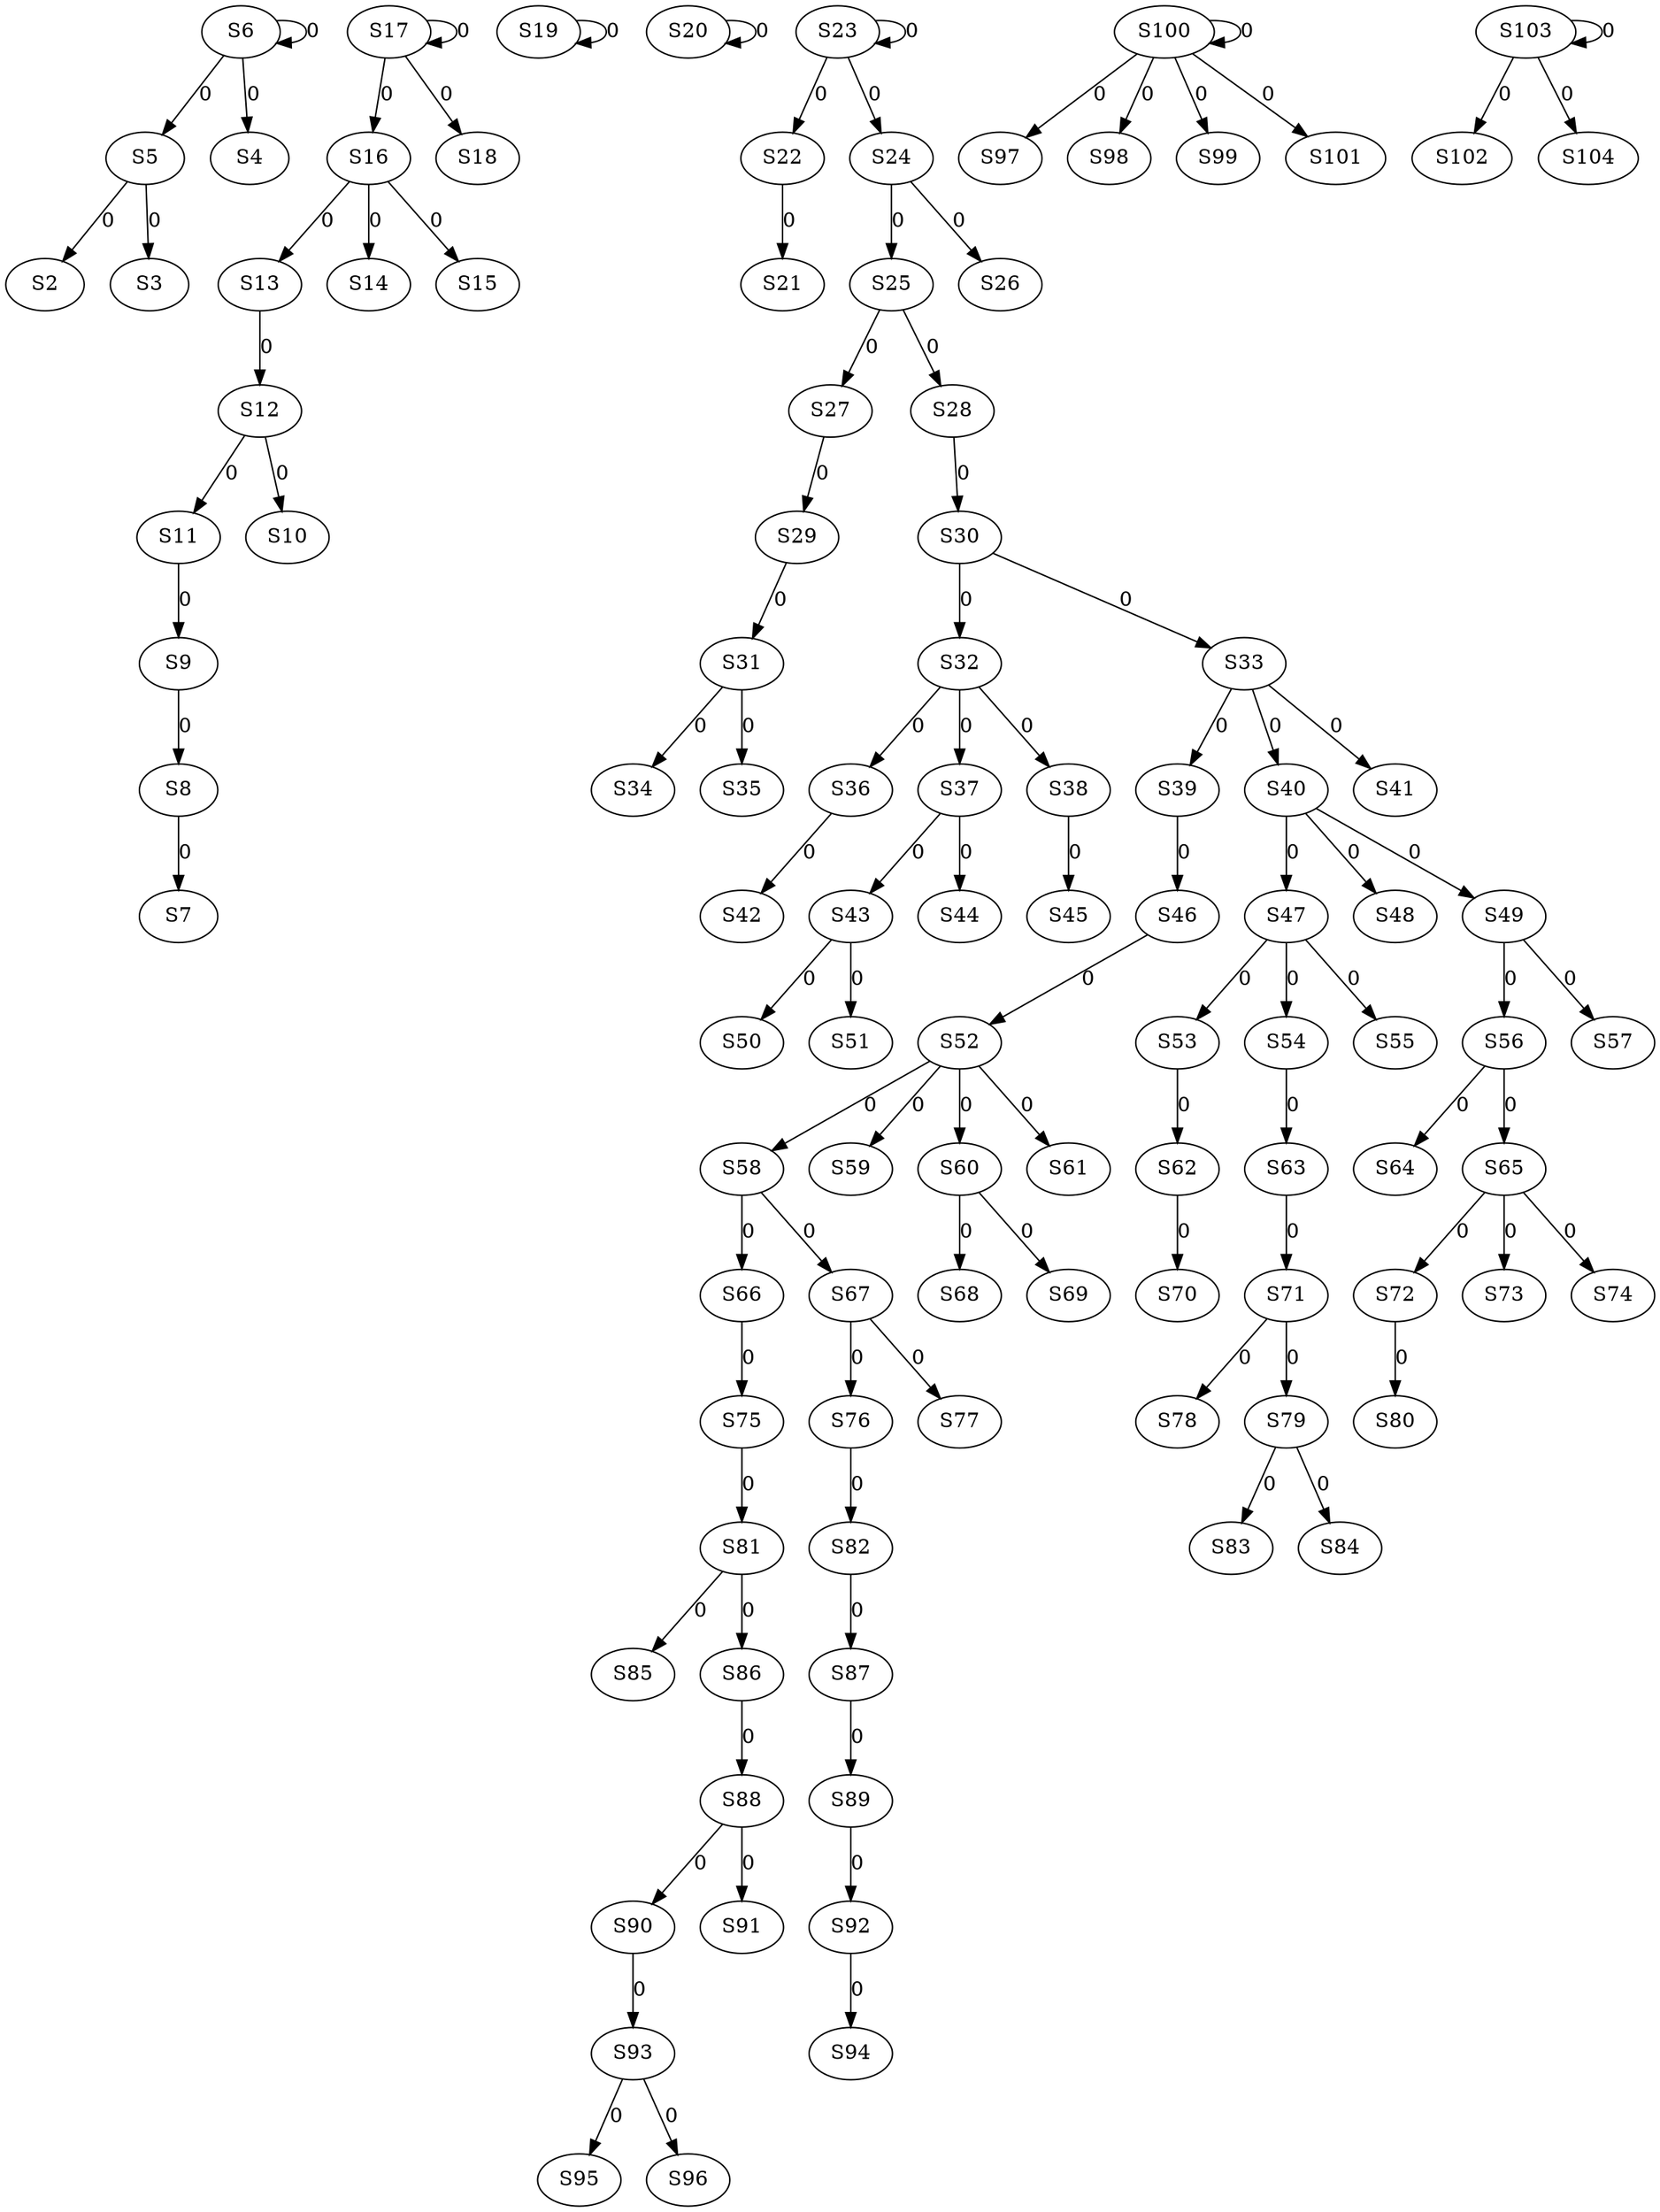 strict digraph {
	S5 -> S2 [ label = 0 ];
	S5 -> S3 [ label = 0 ];
	S6 -> S4 [ label = 0 ];
	S6 -> S5 [ label = 0 ];
	S6 -> S6 [ label = 0 ];
	S8 -> S7 [ label = 0 ];
	S9 -> S8 [ label = 0 ];
	S11 -> S9 [ label = 0 ];
	S12 -> S10 [ label = 0 ];
	S12 -> S11 [ label = 0 ];
	S13 -> S12 [ label = 0 ];
	S16 -> S13 [ label = 0 ];
	S16 -> S14 [ label = 0 ];
	S16 -> S15 [ label = 0 ];
	S17 -> S16 [ label = 0 ];
	S17 -> S17 [ label = 0 ];
	S17 -> S18 [ label = 0 ];
	S19 -> S19 [ label = 0 ];
	S20 -> S20 [ label = 0 ];
	S22 -> S21 [ label = 0 ];
	S23 -> S22 [ label = 0 ];
	S23 -> S23 [ label = 0 ];
	S23 -> S24 [ label = 0 ];
	S24 -> S25 [ label = 0 ];
	S24 -> S26 [ label = 0 ];
	S25 -> S27 [ label = 0 ];
	S25 -> S28 [ label = 0 ];
	S27 -> S29 [ label = 0 ];
	S28 -> S30 [ label = 0 ];
	S29 -> S31 [ label = 0 ];
	S30 -> S32 [ label = 0 ];
	S30 -> S33 [ label = 0 ];
	S31 -> S34 [ label = 0 ];
	S31 -> S35 [ label = 0 ];
	S32 -> S36 [ label = 0 ];
	S32 -> S37 [ label = 0 ];
	S32 -> S38 [ label = 0 ];
	S33 -> S39 [ label = 0 ];
	S33 -> S40 [ label = 0 ];
	S33 -> S41 [ label = 0 ];
	S36 -> S42 [ label = 0 ];
	S37 -> S43 [ label = 0 ];
	S37 -> S44 [ label = 0 ];
	S38 -> S45 [ label = 0 ];
	S39 -> S46 [ label = 0 ];
	S40 -> S47 [ label = 0 ];
	S40 -> S48 [ label = 0 ];
	S40 -> S49 [ label = 0 ];
	S43 -> S50 [ label = 0 ];
	S43 -> S51 [ label = 0 ];
	S46 -> S52 [ label = 0 ];
	S47 -> S53 [ label = 0 ];
	S47 -> S54 [ label = 0 ];
	S47 -> S55 [ label = 0 ];
	S49 -> S56 [ label = 0 ];
	S49 -> S57 [ label = 0 ];
	S52 -> S58 [ label = 0 ];
	S52 -> S59 [ label = 0 ];
	S52 -> S60 [ label = 0 ];
	S52 -> S61 [ label = 0 ];
	S53 -> S62 [ label = 0 ];
	S54 -> S63 [ label = 0 ];
	S56 -> S64 [ label = 0 ];
	S56 -> S65 [ label = 0 ];
	S58 -> S66 [ label = 0 ];
	S58 -> S67 [ label = 0 ];
	S60 -> S68 [ label = 0 ];
	S60 -> S69 [ label = 0 ];
	S62 -> S70 [ label = 0 ];
	S63 -> S71 [ label = 0 ];
	S65 -> S72 [ label = 0 ];
	S65 -> S73 [ label = 0 ];
	S65 -> S74 [ label = 0 ];
	S66 -> S75 [ label = 0 ];
	S67 -> S76 [ label = 0 ];
	S67 -> S77 [ label = 0 ];
	S71 -> S78 [ label = 0 ];
	S71 -> S79 [ label = 0 ];
	S72 -> S80 [ label = 0 ];
	S75 -> S81 [ label = 0 ];
	S76 -> S82 [ label = 0 ];
	S79 -> S83 [ label = 0 ];
	S79 -> S84 [ label = 0 ];
	S81 -> S85 [ label = 0 ];
	S81 -> S86 [ label = 0 ];
	S82 -> S87 [ label = 0 ];
	S86 -> S88 [ label = 0 ];
	S87 -> S89 [ label = 0 ];
	S88 -> S90 [ label = 0 ];
	S88 -> S91 [ label = 0 ];
	S89 -> S92 [ label = 0 ];
	S90 -> S93 [ label = 0 ];
	S92 -> S94 [ label = 0 ];
	S93 -> S95 [ label = 0 ];
	S93 -> S96 [ label = 0 ];
	S100 -> S97 [ label = 0 ];
	S100 -> S98 [ label = 0 ];
	S100 -> S99 [ label = 0 ];
	S100 -> S100 [ label = 0 ];
	S100 -> S101 [ label = 0 ];
	S103 -> S102 [ label = 0 ];
	S103 -> S103 [ label = 0 ];
	S103 -> S104 [ label = 0 ];
}